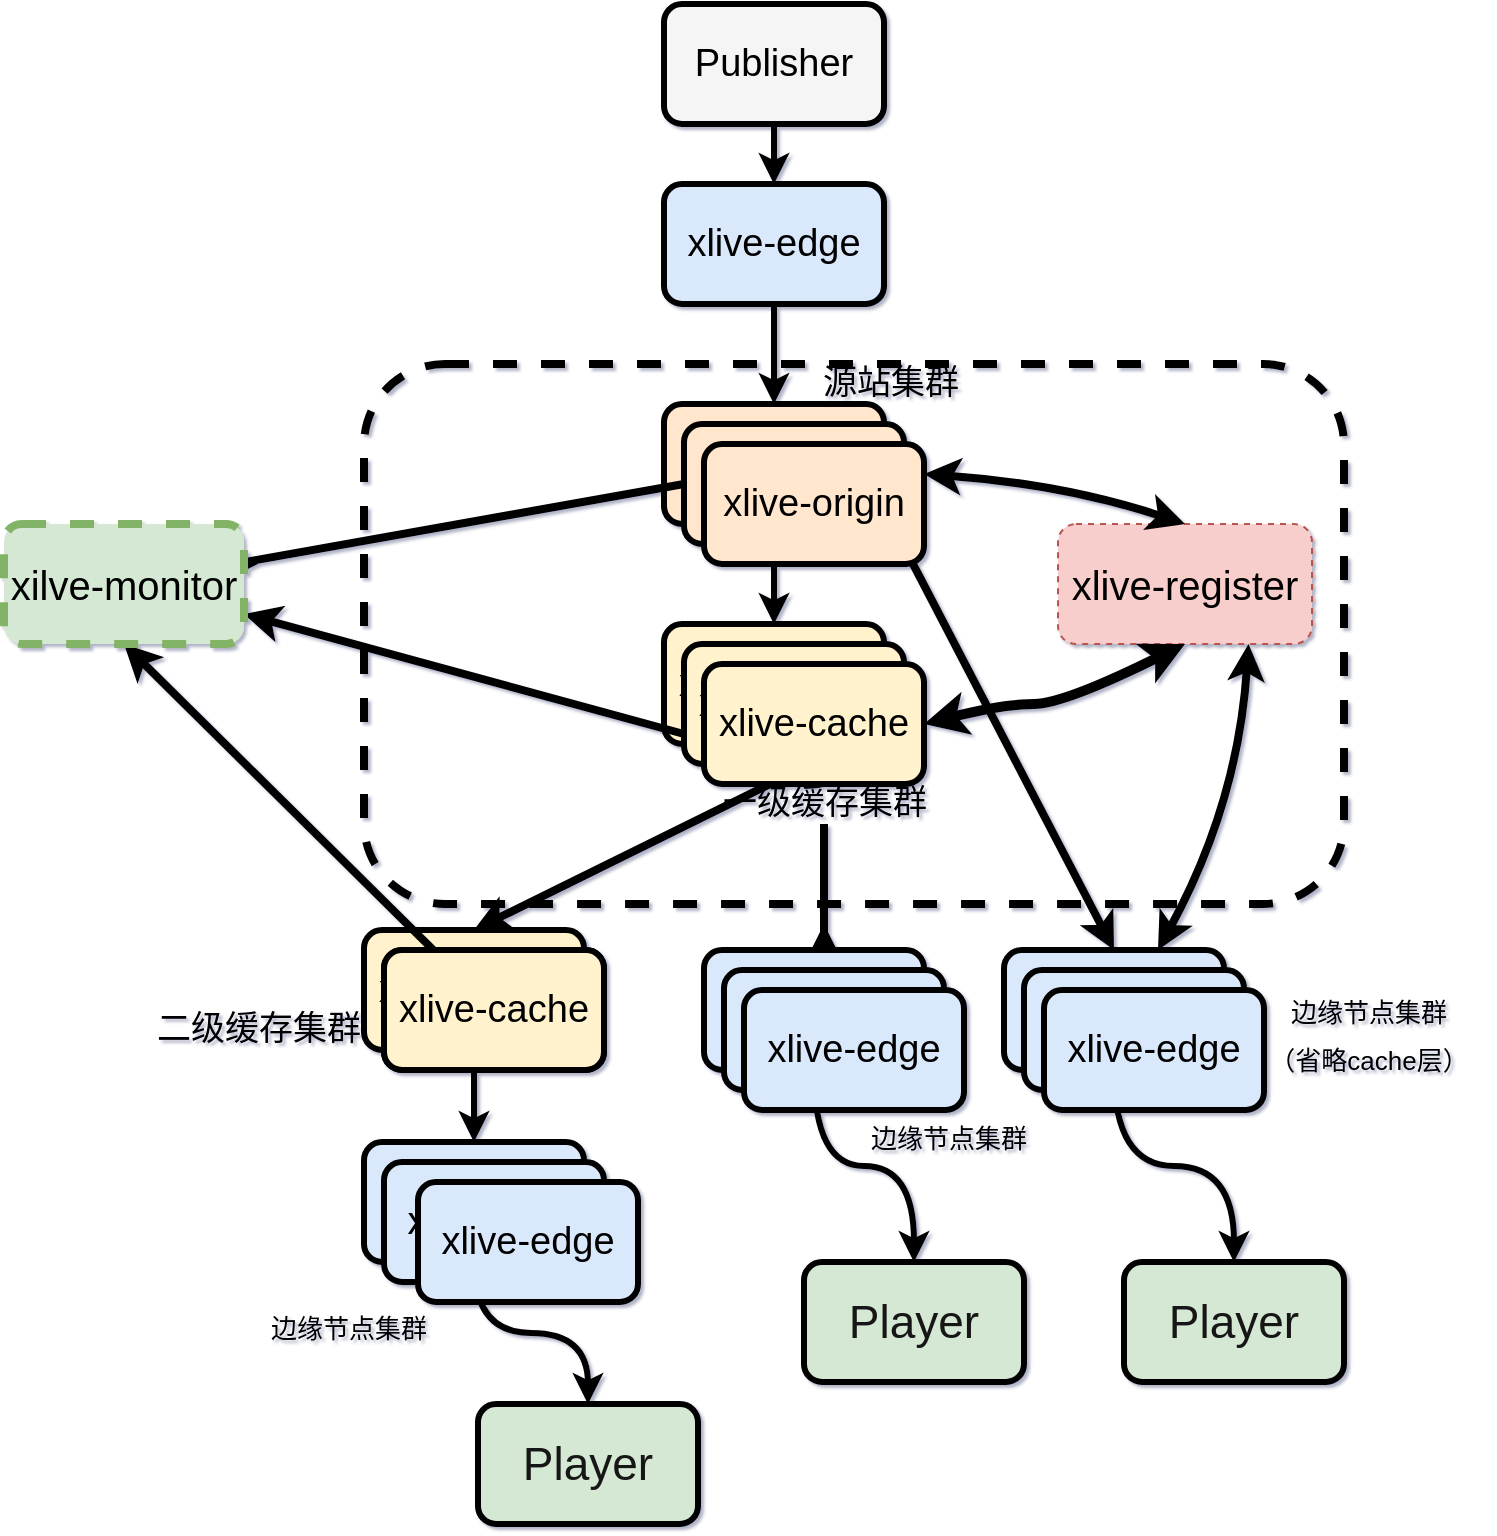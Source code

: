 <mxfile pages="1">
    <diagram id="wrgz4rIC0pxNwm5uEw60" name="Page-1">
        <mxGraphModel dx="1956" dy="790" grid="1" gridSize="10" guides="1" tooltips="1" connect="1" arrows="1" fold="1" page="1" pageScale="1" pageWidth="827" pageHeight="1169" background="none" math="0" shadow="1">
            <root>
                <mxCell id="0"/>
                <mxCell id="1" parent="0"/>
                <mxCell id="60" value="" style="edgeStyle=none;html=1;fontSize=20;strokeWidth=4;curved=1;" edge="1" parent="1" source="40">
                    <mxGeometry relative="1" as="geometry">
                        <mxPoint x="-397" y="560" as="targetPoint"/>
                        <Array as="points">
                            <mxPoint x="-397" y="570"/>
                        </Array>
                    </mxGeometry>
                </mxCell>
                <mxCell id="63" style="edgeStyle=none;html=1;entryX=0.5;entryY=0;entryDx=0;entryDy=0;fontSize=20;strokeWidth=4;curved=1;exitX=0.945;exitY=0.983;exitDx=0;exitDy=0;exitPerimeter=0;" edge="1" parent="1" source="29" target="13">
                    <mxGeometry relative="1" as="geometry"/>
                </mxCell>
                <mxCell id="66" style="edgeStyle=none;html=1;entryX=0.5;entryY=0;entryDx=0;entryDy=0;fontSize=20;strokeWidth=4;curved=1;exitX=0.343;exitY=-0.2;exitDx=0;exitDy=0;exitPerimeter=0;" edge="1" parent="1" source="40" target="11">
                    <mxGeometry relative="1" as="geometry"/>
                </mxCell>
                <mxCell id="42" value="" style="rounded=1;whiteSpace=wrap;html=1;dashed=1;fillColor=none;strokeWidth=4;" vertex="1" parent="1">
                    <mxGeometry x="-627" y="280" width="490" height="270" as="geometry"/>
                </mxCell>
                <mxCell id="4" value="" style="edgeStyle=orthogonalEdgeStyle;rounded=1;orthogonalLoop=1;jettySize=auto;html=1;strokeWidth=3;fontSize=19;fillColor=#d80073;strokeColor=#000000;labelBorderColor=none;fontColor=#66FFFF;shadow=0;curved=1;" parent="1" source="2" target="3" edge="1">
                    <mxGeometry relative="1" as="geometry"/>
                </mxCell>
                <mxCell id="2" value="&lt;font style=&quot;font-size: 19px;&quot;&gt;Publisher&lt;/font&gt;" style="rounded=1;whiteSpace=wrap;html=1;strokeWidth=3;fontSize=19;fillColor=#f5f5f5;strokeColor=#000000;labelBorderColor=none;fontColor=#000000;shadow=0;" parent="1" vertex="1">
                    <mxGeometry x="-477" y="100" width="110" height="60" as="geometry"/>
                </mxCell>
                <mxCell id="6" value="" style="edgeStyle=orthogonalEdgeStyle;rounded=1;orthogonalLoop=1;jettySize=auto;html=1;strokeWidth=3;fontSize=19;fillColor=#d80073;strokeColor=#000000;labelBorderColor=none;fontColor=#66FFFF;shadow=0;curved=1;" parent="1" source="3" target="5" edge="1">
                    <mxGeometry relative="1" as="geometry"/>
                </mxCell>
                <mxCell id="3" value="&lt;font style=&quot;font-size: 19px;&quot;&gt;xlive-edge&lt;/font&gt;" style="rounded=1;whiteSpace=wrap;html=1;strokeWidth=3;fontSize=19;fillColor=#dae8fc;strokeColor=#000000;labelBorderColor=none;shadow=0;fontColor=#000000;" parent="1" vertex="1">
                    <mxGeometry x="-477" y="190" width="110" height="60" as="geometry"/>
                </mxCell>
                <mxCell id="8" value="" style="edgeStyle=orthogonalEdgeStyle;rounded=1;orthogonalLoop=1;jettySize=auto;html=1;strokeWidth=3;fontSize=19;fillColor=#d80073;strokeColor=#000000;labelBorderColor=none;fontColor=#66FFFF;shadow=0;curved=1;" parent="1" source="5" target="7" edge="1">
                    <mxGeometry relative="1" as="geometry"/>
                </mxCell>
                <mxCell id="5" value="&lt;font style=&quot;font-size: 19px;&quot;&gt;xlive-origin&lt;/font&gt;" style="rounded=1;whiteSpace=wrap;html=1;strokeWidth=3;fontSize=19;fillColor=#ffe6cc;strokeColor=#000000;labelBorderColor=none;shadow=0;fontColor=#000000;" parent="1" vertex="1">
                    <mxGeometry x="-477" y="300" width="110" height="60" as="geometry"/>
                </mxCell>
                <mxCell id="7" value="&lt;font style=&quot;font-size: 19px&quot;&gt;xlive-cache&lt;/font&gt;" style="rounded=1;whiteSpace=wrap;html=1;strokeWidth=3;fontSize=19;fillColor=#fff2cc;strokeColor=#000000;labelBorderColor=none;shadow=0;fontColor=#000000;" parent="1" vertex="1">
                    <mxGeometry x="-477" y="410" width="110" height="60" as="geometry"/>
                </mxCell>
                <mxCell id="20" value="" style="edgeStyle=orthogonalEdgeStyle;rounded=1;orthogonalLoop=1;jettySize=auto;html=1;strokeWidth=3;fontSize=19;fillColor=#d80073;strokeColor=#000000;labelBorderColor=none;fontColor=#66FFFF;shadow=0;curved=1;" parent="1" source="13" target="19" edge="1">
                    <mxGeometry relative="1" as="geometry"/>
                </mxCell>
                <mxCell id="13" value="xlive-edge" style="rounded=1;whiteSpace=wrap;html=1;strokeWidth=3;fontSize=19;fillColor=#dae8fc;strokeColor=#000000;labelBorderColor=none;shadow=0;fontColor=#000000;" parent="1" vertex="1">
                    <mxGeometry x="-307" y="573" width="110" height="60" as="geometry"/>
                </mxCell>
                <mxCell id="19" value="&lt;span style=&quot;font-size: 23px&quot;&gt;Player&lt;/span&gt;" style="rounded=1;whiteSpace=wrap;html=1;strokeWidth=3;fontSize=19;fillColor=#d5e8d4;strokeColor=#000000;labelBorderColor=none;shadow=0;fontColor=#191919;" parent="1" vertex="1">
                    <mxGeometry x="-247" y="729" width="110" height="60" as="geometry"/>
                </mxCell>
                <mxCell id="16" value="" style="edgeStyle=orthogonalEdgeStyle;rounded=1;orthogonalLoop=1;jettySize=auto;html=1;entryX=0.5;entryY=0;entryDx=0;entryDy=0;strokeWidth=3;fontSize=19;fillColor=#d80073;strokeColor=#000000;labelBorderColor=none;fontColor=#66FFFF;shadow=0;curved=1;" parent="1" source="11" target="21" edge="1">
                    <mxGeometry relative="1" as="geometry">
                        <mxPoint x="-582" y="779" as="targetPoint"/>
                        <Array as="points"/>
                    </mxGeometry>
                </mxCell>
                <mxCell id="11" value="xlive-cache" style="rounded=1;whiteSpace=wrap;html=1;strokeWidth=3;fontSize=19;fillColor=#fff2cc;strokeColor=#000000;labelBorderColor=none;shadow=0;fontColor=#000000;" parent="1" vertex="1">
                    <mxGeometry x="-627" y="563" width="110" height="60" as="geometry"/>
                </mxCell>
                <mxCell id="18" value="" style="edgeStyle=orthogonalEdgeStyle;rounded=1;orthogonalLoop=1;jettySize=auto;html=1;strokeWidth=3;fontSize=19;fillColor=#d80073;strokeColor=#000000;labelBorderColor=none;fontColor=#66FFFF;shadow=0;curved=1;" parent="1" source="9" target="17" edge="1">
                    <mxGeometry relative="1" as="geometry"/>
                </mxCell>
                <mxCell id="9" value="xlive-edge" style="rounded=1;whiteSpace=wrap;html=1;strokeWidth=3;fontSize=19;fillColor=#dae8fc;strokeColor=#000000;labelBorderColor=none;shadow=0;fontColor=#000000;" parent="1" vertex="1">
                    <mxGeometry x="-457" y="573" width="110" height="60" as="geometry"/>
                </mxCell>
                <mxCell id="17" value="&lt;span style=&quot;font-size: 23px&quot;&gt;Player&lt;/span&gt;" style="rounded=1;whiteSpace=wrap;html=1;strokeWidth=3;fontSize=19;fillColor=#d5e8d4;strokeColor=#000000;labelBorderColor=none;shadow=0;fontColor=#191919;" parent="1" vertex="1">
                    <mxGeometry x="-407" y="729" width="110" height="60" as="geometry"/>
                </mxCell>
                <mxCell id="23" value="" style="edgeStyle=orthogonalEdgeStyle;rounded=1;orthogonalLoop=1;jettySize=auto;html=1;strokeWidth=3;fontSize=19;fillColor=#d80073;strokeColor=#000000;labelBorderColor=none;fontColor=#66FFFF;shadow=0;curved=1;" parent="1" source="21" target="22" edge="1">
                    <mxGeometry relative="1" as="geometry"/>
                </mxCell>
                <mxCell id="21" value="xlive-edge" style="rounded=1;whiteSpace=wrap;html=1;strokeWidth=3;fontSize=19;fillColor=#dae8fc;strokeColor=#000000;labelBorderColor=none;shadow=0;fontColor=#000000;" parent="1" vertex="1">
                    <mxGeometry x="-627" y="669" width="110" height="60" as="geometry"/>
                </mxCell>
                <mxCell id="22" value="&lt;span style=&quot;font-size: 23px&quot;&gt;Player&lt;/span&gt;" style="rounded=1;whiteSpace=wrap;html=1;strokeWidth=3;fontSize=19;fillColor=#d5e8d4;strokeColor=#000000;labelBorderColor=none;shadow=0;fontColor=#191919;" parent="1" vertex="1">
                    <mxGeometry x="-570" y="800" width="110" height="60" as="geometry"/>
                </mxCell>
                <mxCell id="69" style="edgeStyle=none;curved=1;rounded=1;html=1;exitX=0;exitY=0.5;exitDx=0;exitDy=0;fontSize=20;strokeWidth=4;" edge="1" parent="1" source="28">
                    <mxGeometry relative="1" as="geometry">
                        <mxPoint x="-680" y="380" as="targetPoint"/>
                        <Array as="points">
                            <mxPoint x="-690" y="380"/>
                        </Array>
                    </mxGeometry>
                </mxCell>
                <mxCell id="28" value="&lt;font style=&quot;font-size: 19px;&quot;&gt;xlive-origin&lt;/font&gt;" style="rounded=1;whiteSpace=wrap;html=1;strokeWidth=3;fontSize=19;fillColor=#ffe6cc;strokeColor=#000000;labelBorderColor=none;shadow=0;fontColor=#000000;" parent="1" vertex="1">
                    <mxGeometry x="-467" y="310" width="110" height="60" as="geometry"/>
                </mxCell>
                <mxCell id="29" value="&lt;font style=&quot;font-size: 19px;&quot;&gt;xlive-origin&lt;/font&gt;" style="rounded=1;whiteSpace=wrap;html=1;strokeWidth=3;fontSize=19;fillColor=#ffe6cc;strokeColor=#000000;labelBorderColor=none;shadow=0;fontColor=#000000;" parent="1" vertex="1">
                    <mxGeometry x="-457" y="320" width="110" height="60" as="geometry"/>
                </mxCell>
                <mxCell id="70" style="edgeStyle=none;curved=1;rounded=1;html=1;exitX=0;exitY=0.75;exitDx=0;exitDy=0;fontSize=20;strokeWidth=4;entryX=1;entryY=0.75;entryDx=0;entryDy=0;shadow=0;" edge="1" parent="1" source="31" target="67">
                    <mxGeometry relative="1" as="geometry"/>
                </mxCell>
                <mxCell id="31" value="&lt;font style=&quot;font-size: 19px&quot;&gt;xlive-cache&lt;/font&gt;" style="rounded=1;whiteSpace=wrap;html=1;strokeWidth=3;fontSize=19;fillColor=#fff2cc;strokeColor=#000000;labelBorderColor=none;shadow=0;fontColor=#000000;" parent="1" vertex="1">
                    <mxGeometry x="-467" y="420" width="110" height="60" as="geometry"/>
                </mxCell>
                <mxCell id="32" value="&lt;font style=&quot;font-size: 19px&quot;&gt;xlive-cache&lt;/font&gt;" style="rounded=1;whiteSpace=wrap;html=1;strokeWidth=3;fontSize=19;fillColor=#fff2cc;strokeColor=#000000;labelBorderColor=none;shadow=0;fontColor=#000000;" parent="1" vertex="1">
                    <mxGeometry x="-457" y="430" width="110" height="60" as="geometry"/>
                </mxCell>
                <mxCell id="33" value="xlive-cache" style="rounded=1;whiteSpace=wrap;html=1;strokeWidth=3;fontSize=19;fillColor=#fff2cc;strokeColor=#000000;labelBorderColor=none;shadow=0;fontColor=#000000;" parent="1" vertex="1">
                    <mxGeometry x="-617" y="573" width="110" height="60" as="geometry"/>
                </mxCell>
                <mxCell id="68" style="edgeStyle=none;curved=1;rounded=1;html=1;entryX=0.5;entryY=1;entryDx=0;entryDy=0;fontSize=20;strokeWidth=4;" edge="1" parent="1" source="34" target="67">
                    <mxGeometry relative="1" as="geometry"/>
                </mxCell>
                <mxCell id="34" value="xlive-cache" style="rounded=1;whiteSpace=wrap;html=1;strokeWidth=3;fontSize=19;fillColor=#fff2cc;strokeColor=#000000;labelBorderColor=none;shadow=0;fontColor=#000000;" parent="1" vertex="1">
                    <mxGeometry x="-617" y="573" width="110" height="60" as="geometry"/>
                </mxCell>
                <mxCell id="39" value="&lt;font style=&quot;font-size: 17px&quot;&gt;源站集群&lt;/font&gt;" style="text;html=1;resizable=0;autosize=1;align=center;verticalAlign=middle;points=[];fillColor=none;strokeColor=none;rounded=1;dashed=1;" parent="1" vertex="1">
                    <mxGeometry x="-404" y="280" width="80" height="20" as="geometry"/>
                </mxCell>
                <mxCell id="40" value="&lt;font style=&quot;font-size: 17px&quot;&gt;一级缓存集群&lt;/font&gt;" style="text;html=1;resizable=0;autosize=1;align=center;verticalAlign=middle;points=[];fillColor=none;strokeColor=none;rounded=1;dashed=1;" parent="1" vertex="1">
                    <mxGeometry x="-457" y="490" width="120" height="20" as="geometry"/>
                </mxCell>
                <mxCell id="41" value="&lt;font style=&quot;font-size: 17px&quot;&gt;二级缓存集群&lt;/font&gt;" style="text;html=1;resizable=0;autosize=1;align=center;verticalAlign=middle;points=[];fillColor=none;strokeColor=none;rounded=1;dashed=1;" parent="1" vertex="1">
                    <mxGeometry x="-740" y="603" width="120" height="20" as="geometry"/>
                </mxCell>
                <mxCell id="44" value="&lt;font style=&quot;font-size: 20px&quot;&gt;xlive-register&lt;/font&gt;" style="rounded=1;whiteSpace=wrap;html=1;dashed=1;fillColor=#f8cecc;strokeColor=#b85450;" vertex="1" parent="1">
                    <mxGeometry x="-280" y="360" width="127" height="60" as="geometry"/>
                </mxCell>
                <mxCell id="58" value="" style="endArrow=classic;startArrow=classic;html=1;fontSize=20;exitX=1;exitY=0.5;exitDx=0;exitDy=0;entryX=0.5;entryY=1;entryDx=0;entryDy=0;strokeWidth=5;curved=1;" edge="1" parent="1" source="32" target="44">
                    <mxGeometry width="50" height="50" relative="1" as="geometry">
                        <mxPoint x="-317" y="490" as="sourcePoint"/>
                        <mxPoint x="-227" y="500" as="targetPoint"/>
                        <Array as="points">
                            <mxPoint x="-307" y="450"/>
                            <mxPoint x="-277" y="450"/>
                        </Array>
                    </mxGeometry>
                </mxCell>
                <mxCell id="59" value="" style="endArrow=classic;startArrow=classic;html=1;fontSize=20;exitX=1;exitY=0.25;exitDx=0;exitDy=0;entryX=0.5;entryY=0;entryDx=0;entryDy=0;strokeWidth=4;curved=1;" edge="1" parent="1" source="29" target="44">
                    <mxGeometry width="50" height="50" relative="1" as="geometry">
                        <mxPoint x="-317" y="360" as="sourcePoint"/>
                        <mxPoint x="-287" y="330" as="targetPoint"/>
                        <Array as="points">
                            <mxPoint x="-277" y="340"/>
                        </Array>
                    </mxGeometry>
                </mxCell>
                <mxCell id="67" value="xilve-monitor" style="rounded=1;whiteSpace=wrap;html=1;dashed=1;fontSize=20;strokeWidth=4;fillColor=#d5e8d4;strokeColor=#82b366;" vertex="1" parent="1">
                    <mxGeometry x="-807" y="360" width="120" height="60" as="geometry"/>
                </mxCell>
                <mxCell id="71" value="xlive-edge" style="rounded=1;whiteSpace=wrap;html=1;strokeWidth=3;fontSize=19;fillColor=#dae8fc;strokeColor=#000000;labelBorderColor=none;shadow=0;fontColor=#000000;" vertex="1" parent="1">
                    <mxGeometry x="-447" y="583" width="110" height="60" as="geometry"/>
                </mxCell>
                <mxCell id="72" value="xlive-edge" style="rounded=1;whiteSpace=wrap;html=1;strokeWidth=3;fontSize=19;fillColor=#dae8fc;strokeColor=#000000;labelBorderColor=none;shadow=0;fontColor=#000000;" vertex="1" parent="1">
                    <mxGeometry x="-437" y="593" width="110" height="60" as="geometry"/>
                </mxCell>
                <mxCell id="73" value="xlive-edge" style="rounded=1;whiteSpace=wrap;html=1;strokeWidth=3;fontSize=19;fillColor=#dae8fc;strokeColor=#000000;labelBorderColor=none;shadow=0;fontColor=#000000;" vertex="1" parent="1">
                    <mxGeometry x="-297" y="583" width="110" height="60" as="geometry"/>
                </mxCell>
                <mxCell id="74" value="xlive-edge" style="rounded=1;whiteSpace=wrap;html=1;strokeWidth=3;fontSize=19;fillColor=#dae8fc;strokeColor=#000000;labelBorderColor=none;shadow=0;fontColor=#000000;" vertex="1" parent="1">
                    <mxGeometry x="-287" y="593" width="110" height="60" as="geometry"/>
                </mxCell>
                <mxCell id="75" value="xlive-edge" style="rounded=1;whiteSpace=wrap;html=1;strokeWidth=3;fontSize=19;fillColor=#dae8fc;strokeColor=#000000;labelBorderColor=none;shadow=0;fontColor=#000000;" vertex="1" parent="1">
                    <mxGeometry x="-617" y="679" width="110" height="60" as="geometry"/>
                </mxCell>
                <mxCell id="76" value="xlive-edge" style="rounded=1;whiteSpace=wrap;html=1;strokeWidth=3;fontSize=19;fillColor=#dae8fc;strokeColor=#000000;labelBorderColor=none;shadow=0;fontColor=#000000;" vertex="1" parent="1">
                    <mxGeometry x="-600" y="689" width="110" height="60" as="geometry"/>
                </mxCell>
                <mxCell id="77" value="&lt;font style=&quot;font-size: 13px&quot;&gt;边缘节点集群&lt;br&gt;（省略cache层）&lt;/font&gt;" style="text;html=1;resizable=0;autosize=1;align=center;verticalAlign=middle;points=[];fillColor=none;strokeColor=none;rounded=0;dashed=1;fontSize=20;" vertex="1" parent="1">
                    <mxGeometry x="-185" y="583" width="120" height="60" as="geometry"/>
                </mxCell>
                <mxCell id="78" value="&lt;font style=&quot;font-size: 13px&quot;&gt;边缘节点集群&lt;/font&gt;" style="text;html=1;resizable=0;autosize=1;align=center;verticalAlign=middle;points=[];fillColor=none;strokeColor=none;rounded=0;dashed=1;fontSize=20;" vertex="1" parent="1">
                    <mxGeometry x="-680" y="744" width="90" height="30" as="geometry"/>
                </mxCell>
                <mxCell id="79" value="&lt;font style=&quot;font-size: 13px&quot;&gt;边缘节点集群&lt;/font&gt;" style="text;html=1;resizable=0;autosize=1;align=center;verticalAlign=middle;points=[];fillColor=none;strokeColor=none;rounded=0;dashed=1;fontSize=20;" vertex="1" parent="1">
                    <mxGeometry x="-380" y="649" width="90" height="30" as="geometry"/>
                </mxCell>
                <mxCell id="84" value="" style="endArrow=classic;startArrow=classic;html=1;rounded=1;shadow=0;fontSize=13;strokeWidth=4;curved=1;entryX=0.75;entryY=1;entryDx=0;entryDy=0;" edge="1" parent="1" target="44">
                    <mxGeometry width="50" height="50" relative="1" as="geometry">
                        <mxPoint x="-230" y="573" as="sourcePoint"/>
                        <mxPoint x="-220" y="463" as="targetPoint"/>
                        <Array as="points">
                            <mxPoint x="-190" y="500"/>
                        </Array>
                    </mxGeometry>
                </mxCell>
            </root>
        </mxGraphModel>
    </diagram>
</mxfile>